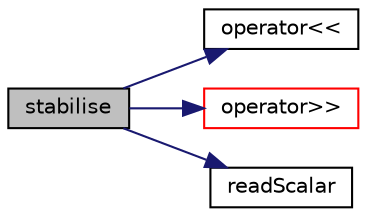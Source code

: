 digraph "stabilise"
{
  bgcolor="transparent";
  edge [fontname="Helvetica",fontsize="10",labelfontname="Helvetica",labelfontsize="10"];
  node [fontname="Helvetica",fontsize="10",shape=record];
  rankdir="LR";
  Node137768 [label="stabilise",height=0.2,width=0.4,color="black", fillcolor="grey75", style="filled", fontcolor="black"];
  Node137768 -> Node137769 [color="midnightblue",fontsize="10",style="solid",fontname="Helvetica"];
  Node137769 [label="operator\<\<",height=0.2,width=0.4,color="black",URL="$a21851.html#ace276c68f3413ed8c505d6fa86a0f21b"];
  Node137768 -> Node137770 [color="midnightblue",fontsize="10",style="solid",fontname="Helvetica"];
  Node137770 [label="operator\>\>",height=0.2,width=0.4,color="red",URL="$a21851.html#a8f820f9741db3f951c0953dbad7db24a"];
  Node137768 -> Node137824 [color="midnightblue",fontsize="10",style="solid",fontname="Helvetica"];
  Node137824 [label="readScalar",height=0.2,width=0.4,color="black",URL="$a21851.html#a828d57f6d9b9806c086a3f840a147115",tooltip="Read whole of buf as a scalar. Return true if succesful. "];
}
